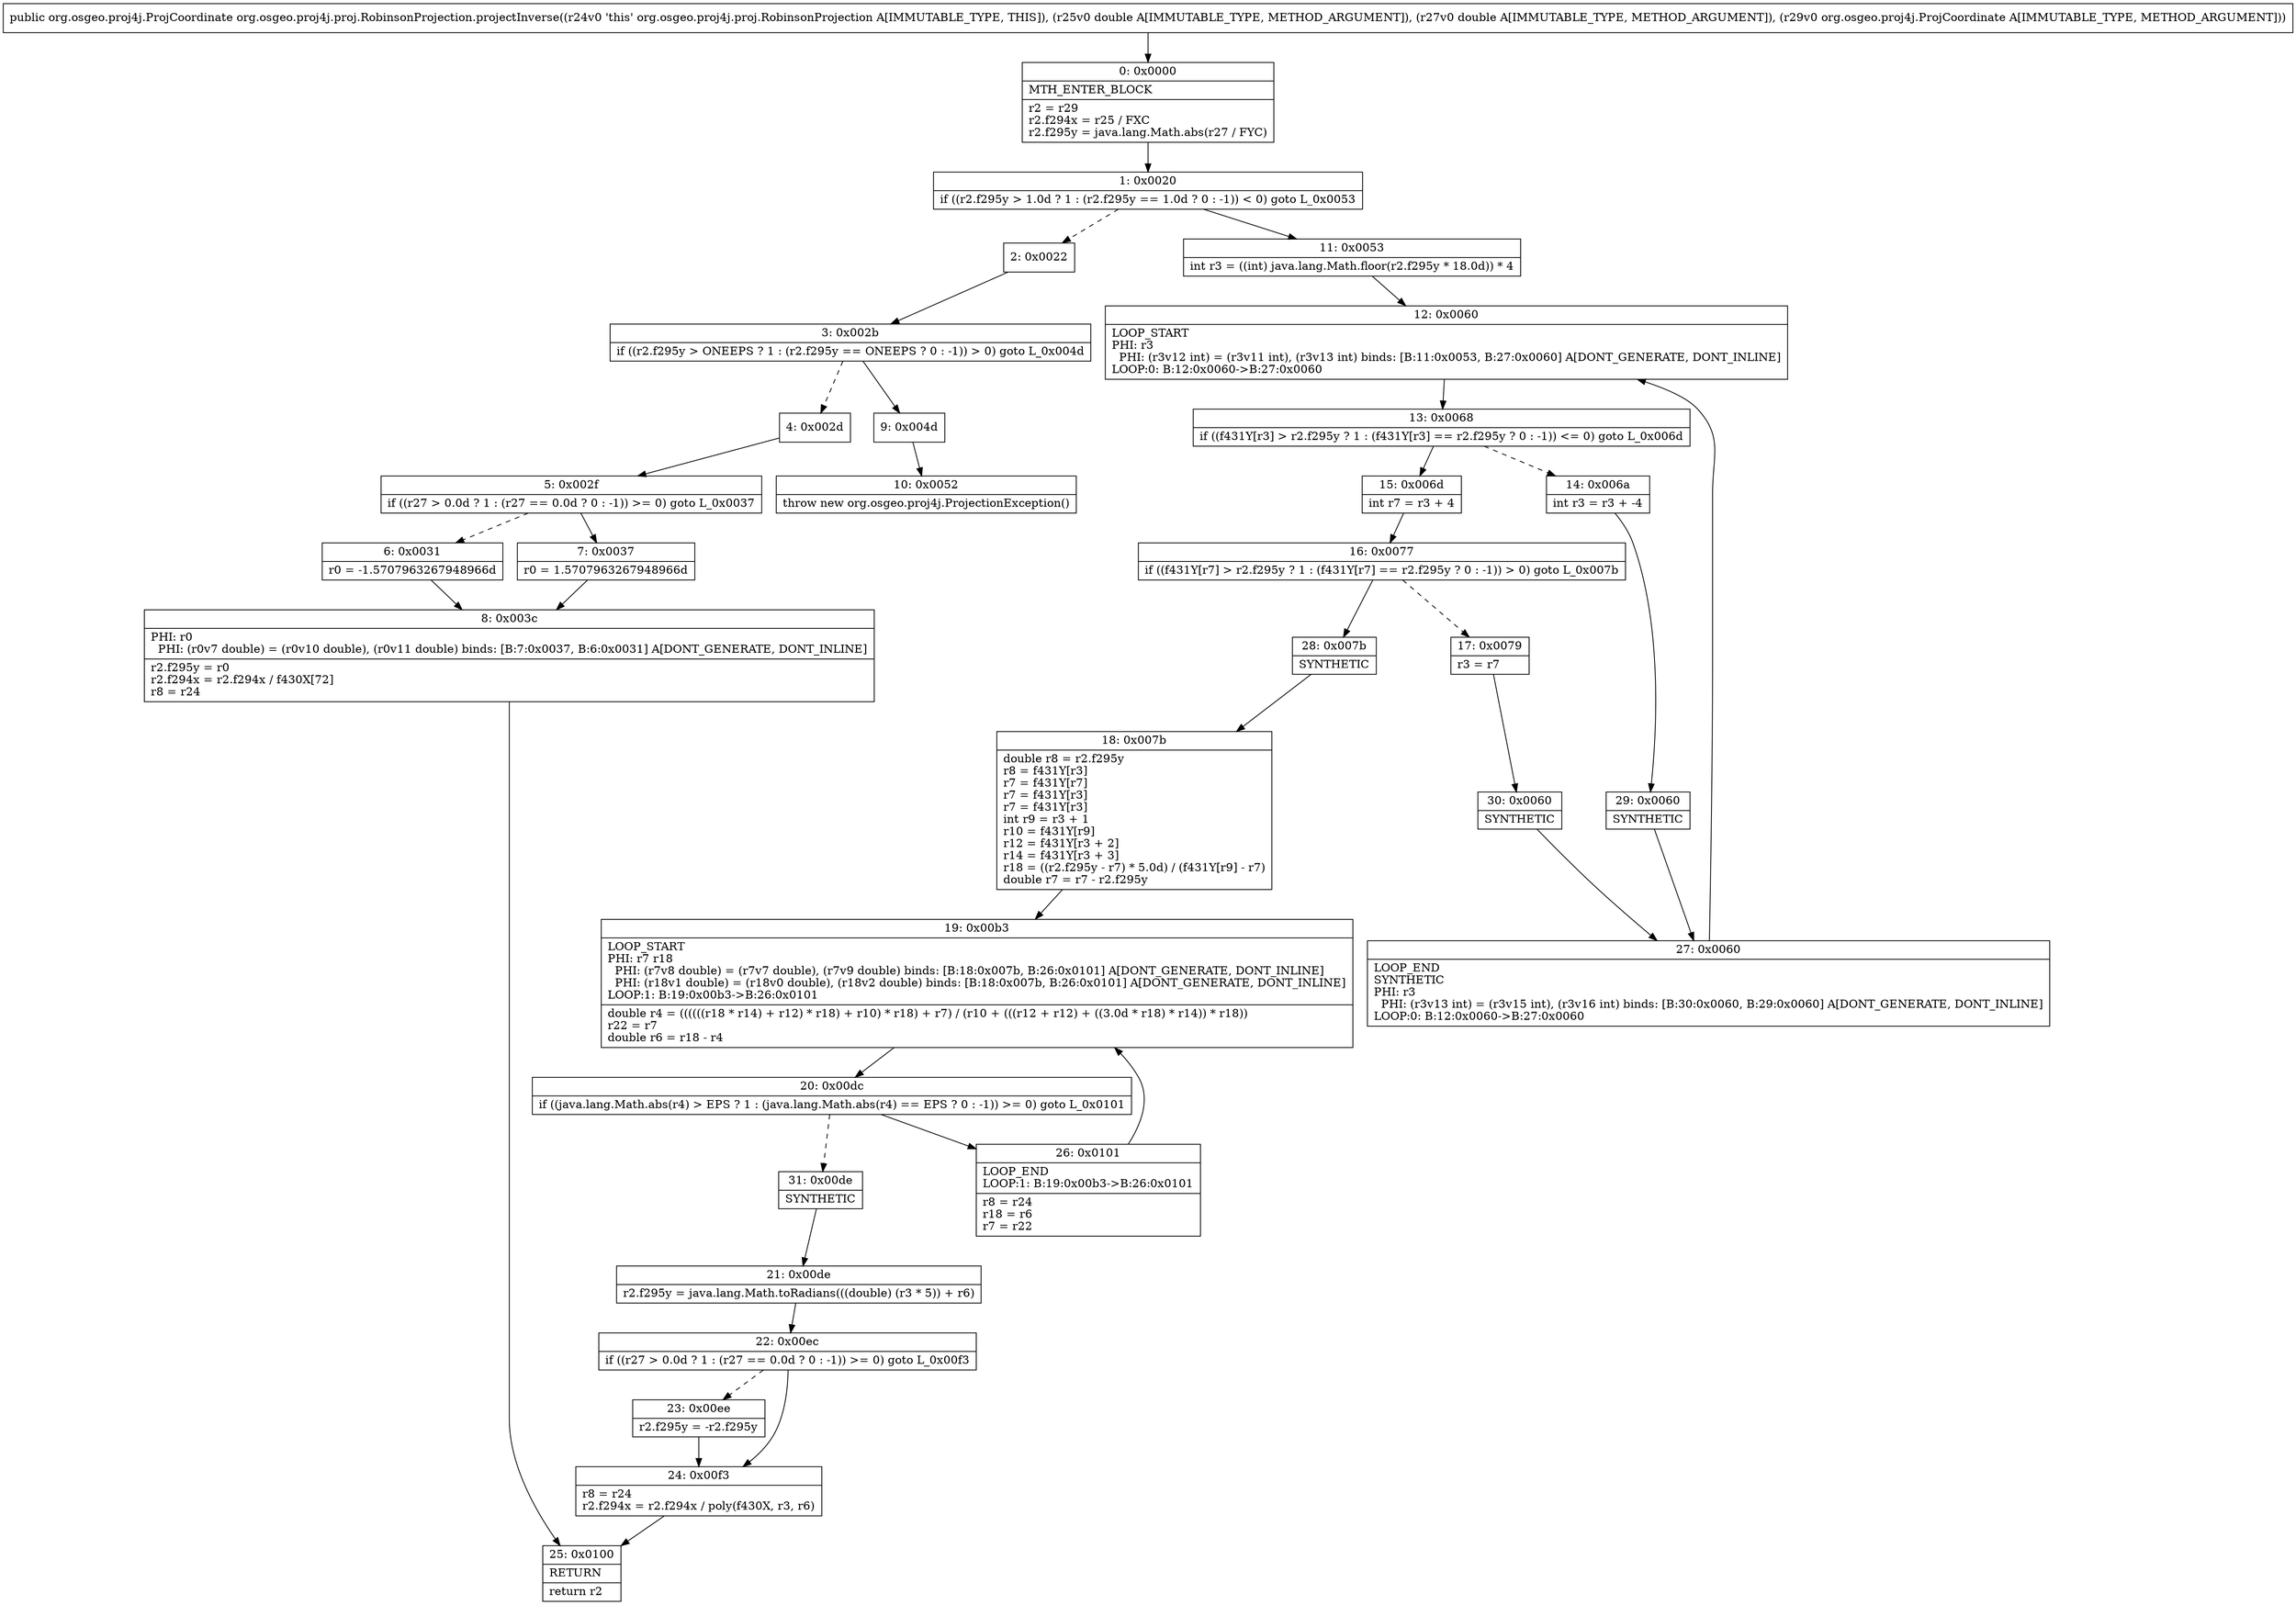 digraph "CFG fororg.osgeo.proj4j.proj.RobinsonProjection.projectInverse(DDLorg\/osgeo\/proj4j\/ProjCoordinate;)Lorg\/osgeo\/proj4j\/ProjCoordinate;" {
Node_0 [shape=record,label="{0\:\ 0x0000|MTH_ENTER_BLOCK\l|r2 = r29\lr2.f294x = r25 \/ FXC\lr2.f295y = java.lang.Math.abs(r27 \/ FYC)\l}"];
Node_1 [shape=record,label="{1\:\ 0x0020|if ((r2.f295y \> 1.0d ? 1 : (r2.f295y == 1.0d ? 0 : \-1)) \< 0) goto L_0x0053\l}"];
Node_2 [shape=record,label="{2\:\ 0x0022}"];
Node_3 [shape=record,label="{3\:\ 0x002b|if ((r2.f295y \> ONEEPS ? 1 : (r2.f295y == ONEEPS ? 0 : \-1)) \> 0) goto L_0x004d\l}"];
Node_4 [shape=record,label="{4\:\ 0x002d}"];
Node_5 [shape=record,label="{5\:\ 0x002f|if ((r27 \> 0.0d ? 1 : (r27 == 0.0d ? 0 : \-1)) \>= 0) goto L_0x0037\l}"];
Node_6 [shape=record,label="{6\:\ 0x0031|r0 = \-1.5707963267948966d\l}"];
Node_7 [shape=record,label="{7\:\ 0x0037|r0 = 1.5707963267948966d\l}"];
Node_8 [shape=record,label="{8\:\ 0x003c|PHI: r0 \l  PHI: (r0v7 double) = (r0v10 double), (r0v11 double) binds: [B:7:0x0037, B:6:0x0031] A[DONT_GENERATE, DONT_INLINE]\l|r2.f295y = r0\lr2.f294x = r2.f294x \/ f430X[72]\lr8 = r24\l}"];
Node_9 [shape=record,label="{9\:\ 0x004d}"];
Node_10 [shape=record,label="{10\:\ 0x0052|throw new org.osgeo.proj4j.ProjectionException()\l}"];
Node_11 [shape=record,label="{11\:\ 0x0053|int r3 = ((int) java.lang.Math.floor(r2.f295y * 18.0d)) * 4\l}"];
Node_12 [shape=record,label="{12\:\ 0x0060|LOOP_START\lPHI: r3 \l  PHI: (r3v12 int) = (r3v11 int), (r3v13 int) binds: [B:11:0x0053, B:27:0x0060] A[DONT_GENERATE, DONT_INLINE]\lLOOP:0: B:12:0x0060\-\>B:27:0x0060\l}"];
Node_13 [shape=record,label="{13\:\ 0x0068|if ((f431Y[r3] \> r2.f295y ? 1 : (f431Y[r3] == r2.f295y ? 0 : \-1)) \<= 0) goto L_0x006d\l}"];
Node_14 [shape=record,label="{14\:\ 0x006a|int r3 = r3 + \-4\l}"];
Node_15 [shape=record,label="{15\:\ 0x006d|int r7 = r3 + 4\l}"];
Node_16 [shape=record,label="{16\:\ 0x0077|if ((f431Y[r7] \> r2.f295y ? 1 : (f431Y[r7] == r2.f295y ? 0 : \-1)) \> 0) goto L_0x007b\l}"];
Node_17 [shape=record,label="{17\:\ 0x0079|r3 = r7\l}"];
Node_18 [shape=record,label="{18\:\ 0x007b|double r8 = r2.f295y\lr8 = f431Y[r3]\lr7 = f431Y[r7]\lr7 = f431Y[r3]\lr7 = f431Y[r3]\lint r9 = r3 + 1\lr10 = f431Y[r9]\lr12 = f431Y[r3 + 2]\lr14 = f431Y[r3 + 3]\lr18 = ((r2.f295y \- r7) * 5.0d) \/ (f431Y[r9] \- r7)\ldouble r7 = r7 \- r2.f295y\l}"];
Node_19 [shape=record,label="{19\:\ 0x00b3|LOOP_START\lPHI: r7 r18 \l  PHI: (r7v8 double) = (r7v7 double), (r7v9 double) binds: [B:18:0x007b, B:26:0x0101] A[DONT_GENERATE, DONT_INLINE]\l  PHI: (r18v1 double) = (r18v0 double), (r18v2 double) binds: [B:18:0x007b, B:26:0x0101] A[DONT_GENERATE, DONT_INLINE]\lLOOP:1: B:19:0x00b3\-\>B:26:0x0101\l|double r4 = ((((((r18 * r14) + r12) * r18) + r10) * r18) + r7) \/ (r10 + (((r12 + r12) + ((3.0d * r18) * r14)) * r18))\lr22 = r7\ldouble r6 = r18 \- r4\l}"];
Node_20 [shape=record,label="{20\:\ 0x00dc|if ((java.lang.Math.abs(r4) \> EPS ? 1 : (java.lang.Math.abs(r4) == EPS ? 0 : \-1)) \>= 0) goto L_0x0101\l}"];
Node_21 [shape=record,label="{21\:\ 0x00de|r2.f295y = java.lang.Math.toRadians(((double) (r3 * 5)) + r6)\l}"];
Node_22 [shape=record,label="{22\:\ 0x00ec|if ((r27 \> 0.0d ? 1 : (r27 == 0.0d ? 0 : \-1)) \>= 0) goto L_0x00f3\l}"];
Node_23 [shape=record,label="{23\:\ 0x00ee|r2.f295y = \-r2.f295y\l}"];
Node_24 [shape=record,label="{24\:\ 0x00f3|r8 = r24\lr2.f294x = r2.f294x \/ poly(f430X, r3, r6)\l}"];
Node_25 [shape=record,label="{25\:\ 0x0100|RETURN\l|return r2\l}"];
Node_26 [shape=record,label="{26\:\ 0x0101|LOOP_END\lLOOP:1: B:19:0x00b3\-\>B:26:0x0101\l|r8 = r24\lr18 = r6\lr7 = r22\l}"];
Node_27 [shape=record,label="{27\:\ 0x0060|LOOP_END\lSYNTHETIC\lPHI: r3 \l  PHI: (r3v13 int) = (r3v15 int), (r3v16 int) binds: [B:30:0x0060, B:29:0x0060] A[DONT_GENERATE, DONT_INLINE]\lLOOP:0: B:12:0x0060\-\>B:27:0x0060\l}"];
Node_28 [shape=record,label="{28\:\ 0x007b|SYNTHETIC\l}"];
Node_29 [shape=record,label="{29\:\ 0x0060|SYNTHETIC\l}"];
Node_30 [shape=record,label="{30\:\ 0x0060|SYNTHETIC\l}"];
Node_31 [shape=record,label="{31\:\ 0x00de|SYNTHETIC\l}"];
MethodNode[shape=record,label="{public org.osgeo.proj4j.ProjCoordinate org.osgeo.proj4j.proj.RobinsonProjection.projectInverse((r24v0 'this' org.osgeo.proj4j.proj.RobinsonProjection A[IMMUTABLE_TYPE, THIS]), (r25v0 double A[IMMUTABLE_TYPE, METHOD_ARGUMENT]), (r27v0 double A[IMMUTABLE_TYPE, METHOD_ARGUMENT]), (r29v0 org.osgeo.proj4j.ProjCoordinate A[IMMUTABLE_TYPE, METHOD_ARGUMENT])) }"];
MethodNode -> Node_0;
Node_0 -> Node_1;
Node_1 -> Node_2[style=dashed];
Node_1 -> Node_11;
Node_2 -> Node_3;
Node_3 -> Node_4[style=dashed];
Node_3 -> Node_9;
Node_4 -> Node_5;
Node_5 -> Node_6[style=dashed];
Node_5 -> Node_7;
Node_6 -> Node_8;
Node_7 -> Node_8;
Node_8 -> Node_25;
Node_9 -> Node_10;
Node_11 -> Node_12;
Node_12 -> Node_13;
Node_13 -> Node_14[style=dashed];
Node_13 -> Node_15;
Node_14 -> Node_29;
Node_15 -> Node_16;
Node_16 -> Node_17[style=dashed];
Node_16 -> Node_28;
Node_17 -> Node_30;
Node_18 -> Node_19;
Node_19 -> Node_20;
Node_20 -> Node_26;
Node_20 -> Node_31[style=dashed];
Node_21 -> Node_22;
Node_22 -> Node_23[style=dashed];
Node_22 -> Node_24;
Node_23 -> Node_24;
Node_24 -> Node_25;
Node_26 -> Node_19;
Node_27 -> Node_12;
Node_28 -> Node_18;
Node_29 -> Node_27;
Node_30 -> Node_27;
Node_31 -> Node_21;
}

